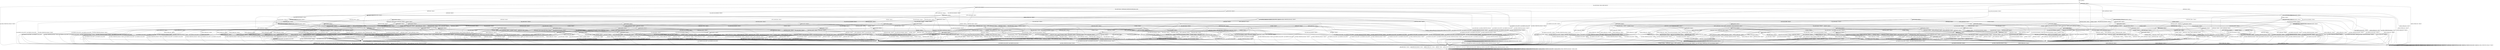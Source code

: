 digraph g {
	graph [name=g];
	s0	[label=s0,
		shape=circle];
	s0 -> s0	[key=0,
		label="APPLICATION / TIMEOUT"];
	s1	[label=s1,
		shape=circle];
	s0 -> s1	[key=0,
		label="Alert(WARNING,CLOSE_NOTIFY) / TIMEOUT"];
	s0 -> s1	[key=1,
		label="Alert(FATAL,UNEXPECTED_MESSAGE) / TIMEOUT"];
	s3	[label=s3,
		shape=circle];
	s0 -> s3	[key=0,
		label="RSA_CLIENT_HELLO / HELLO_VERIFY_REQUEST"];
	s5	[label=s5,
		shape=circle];
	s0 -> s5	[key=0,
		label="FINISHED / TIMEOUT"];
	s0 -> s5	[key=1,
		label="CERTIFICATE_VERIFY / TIMEOUT"];
	s6	[label=s6,
		shape=circle];
	s0 -> s6	[key=0,
		label="CHANGE_CIPHER_SPEC / TIMEOUT"];
	s8	[label=s8,
		shape=circle];
	s0 -> s8	[key=0,
		label="RSA_CLIENT_KEY_EXCHANGE / TIMEOUT"];
	s10	[label=s10,
		shape=circle];
	s0 -> s10	[key=0,
		label="EMPTY_CERTIFICATE / TIMEOUT"];
	s19	[label=s19,
		shape=circle];
	s0 -> s19	[key=0,
		label="CERTIFICATE / TIMEOUT"];
	s2	[label=s2,
		shape=circle];
	s1 -> s2	[key=0,
		label="RSA_CLIENT_HELLO / TIMEOUT"];
	s1 -> s2	[key=1,
		label="RSA_CLIENT_KEY_EXCHANGE / TIMEOUT"];
	s1 -> s2	[key=2,
		label="CHANGE_CIPHER_SPEC / TIMEOUT"];
	s1 -> s2	[key=3,
		label="FINISHED / TIMEOUT"];
	s1 -> s2	[key=4,
		label="APPLICATION / TIMEOUT"];
	s1 -> s2	[key=5,
		label="CERTIFICATE / TIMEOUT"];
	s1 -> s2	[key=6,
		label="EMPTY_CERTIFICATE / TIMEOUT"];
	s1 -> s2	[key=7,
		label="CERTIFICATE_VERIFY / TIMEOUT"];
	s1 -> s2	[key=8,
		label="Alert(WARNING,CLOSE_NOTIFY) / TIMEOUT"];
	s1 -> s2	[key=9,
		label="Alert(FATAL,UNEXPECTED_MESSAGE) / TIMEOUT"];
	s2 -> s2	[key=0,
		label="RSA_CLIENT_HELLO / SOCKET_CLOSED"];
	s2 -> s2	[key=1,
		label="RSA_CLIENT_KEY_EXCHANGE / SOCKET_CLOSED"];
	s2 -> s2	[key=2,
		label="CHANGE_CIPHER_SPEC / SOCKET_CLOSED"];
	s2 -> s2	[key=3,
		label="FINISHED / SOCKET_CLOSED"];
	s2 -> s2	[key=4,
		label="APPLICATION / SOCKET_CLOSED"];
	s2 -> s2	[key=5,
		label="CERTIFICATE / SOCKET_CLOSED"];
	s2 -> s2	[key=6,
		label="EMPTY_CERTIFICATE / SOCKET_CLOSED"];
	s2 -> s2	[key=7,
		label="CERTIFICATE_VERIFY / SOCKET_CLOSED"];
	s2 -> s2	[key=8,
		label="Alert(WARNING,CLOSE_NOTIFY) / SOCKET_CLOSED"];
	s2 -> s2	[key=9,
		label="Alert(FATAL,UNEXPECTED_MESSAGE) / SOCKET_CLOSED"];
	s3 -> s1	[key=0,
		label="Alert(WARNING,CLOSE_NOTIFY) / Alert(WARNING,CLOSE_NOTIFY)"];
	s3 -> s1	[key=1,
		label="Alert(FATAL,UNEXPECTED_MESSAGE) / TIMEOUT"];
	s3 -> s3	[key=0,
		label="APPLICATION / TIMEOUT"];
	s4	[label=s4,
		shape=circle];
	s3 -> s4	[key=0,
		label="RSA_CLIENT_HELLO / SERVER_HELLO,CERTIFICATE,SERVER_HELLO_DONE"];
	s3 -> s6	[key=0,
		label="CHANGE_CIPHER_SPEC / TIMEOUT"];
	s13	[label=s13,
		shape=circle];
	s3 -> s13	[key=0,
		label="EMPTY_CERTIFICATE / TIMEOUT"];
	s15	[label=s15,
		shape=circle];
	s3 -> s15	[key=0,
		label="FINISHED / TIMEOUT"];
	s3 -> s15	[key=1,
		label="CERTIFICATE_VERIFY / TIMEOUT"];
	s22	[label=s22,
		shape=circle];
	s3 -> s22	[key=0,
		label="CERTIFICATE / TIMEOUT"];
	s33	[label=s33,
		shape=circle];
	s3 -> s33	[key=0,
		label="RSA_CLIENT_KEY_EXCHANGE / TIMEOUT"];
	s4 -> s1	[key=0,
		label="RSA_CLIENT_HELLO / Alert(FATAL,UNEXPECTED_MESSAGE)"];
	s4 -> s1	[key=1,
		label="Alert(WARNING,CLOSE_NOTIFY) / Alert(WARNING,CLOSE_NOTIFY)"];
	s4 -> s1	[key=2,
		label="Alert(FATAL,UNEXPECTED_MESSAGE) / TIMEOUT"];
	s4 -> s4	[key=0,
		label="APPLICATION / TIMEOUT"];
	s4 -> s6	[key=0,
		label="CHANGE_CIPHER_SPEC / TIMEOUT"];
	s7	[label=s7,
		shape=circle];
	s4 -> s7	[key=0,
		label="RSA_CLIENT_KEY_EXCHANGE / TIMEOUT"];
	s4 -> s13	[key=0,
		label="EMPTY_CERTIFICATE / TIMEOUT"];
	s4 -> s15	[key=0,
		label="FINISHED / TIMEOUT"];
	s4 -> s15	[key=1,
		label="CERTIFICATE_VERIFY / TIMEOUT"];
	s4 -> s22	[key=0,
		label="CERTIFICATE / TIMEOUT"];
	s5 -> s1	[key=0,
		label="Alert(WARNING,CLOSE_NOTIFY) / TIMEOUT"];
	s5 -> s1	[key=1,
		label="Alert(FATAL,UNEXPECTED_MESSAGE) / TIMEOUT"];
	s5 -> s5	[key=0,
		label="RSA_CLIENT_HELLO / TIMEOUT"];
	s5 -> s5	[key=1,
		label="RSA_CLIENT_KEY_EXCHANGE / TIMEOUT"];
	s5 -> s5	[key=2,
		label="FINISHED / TIMEOUT"];
	s5 -> s5	[key=3,
		label="APPLICATION / TIMEOUT"];
	s5 -> s5	[key=4,
		label="CERTIFICATE / TIMEOUT"];
	s5 -> s5	[key=5,
		label="EMPTY_CERTIFICATE / TIMEOUT"];
	s5 -> s5	[key=6,
		label="CERTIFICATE_VERIFY / TIMEOUT"];
	s5 -> s6	[key=0,
		label="CHANGE_CIPHER_SPEC / TIMEOUT"];
	s6 -> s6	[key=0,
		label="RSA_CLIENT_HELLO / TIMEOUT"];
	s6 -> s6	[key=1,
		label="RSA_CLIENT_KEY_EXCHANGE / TIMEOUT"];
	s6 -> s6	[key=2,
		label="CHANGE_CIPHER_SPEC / TIMEOUT"];
	s6 -> s6	[key=3,
		label="FINISHED / TIMEOUT"];
	s6 -> s6	[key=4,
		label="APPLICATION / TIMEOUT"];
	s6 -> s6	[key=5,
		label="CERTIFICATE / TIMEOUT"];
	s6 -> s6	[key=6,
		label="EMPTY_CERTIFICATE / TIMEOUT"];
	s6 -> s6	[key=7,
		label="CERTIFICATE_VERIFY / TIMEOUT"];
	s6 -> s6	[key=8,
		label="Alert(WARNING,CLOSE_NOTIFY) / TIMEOUT"];
	s6 -> s6	[key=9,
		label="Alert(FATAL,UNEXPECTED_MESSAGE) / TIMEOUT"];
	s7 -> s1	[key=0,
		label="Alert(WARNING,CLOSE_NOTIFY) / Alert(WARNING,CLOSE_NOTIFY)"];
	s7 -> s1	[key=1,
		label="Alert(FATAL,UNEXPECTED_MESSAGE) / TIMEOUT"];
	s7 -> s7	[key=0,
		label="APPLICATION / TIMEOUT"];
	s12	[label=s12,
		shape=circle];
	s7 -> s12	[key=0,
		label="RSA_CLIENT_HELLO / TIMEOUT"];
	s7 -> s15	[key=0,
		label="RSA_CLIENT_KEY_EXCHANGE / TIMEOUT"];
	s16	[label=s16,
		shape=circle];
	s7 -> s16	[key=0,
		label="CHANGE_CIPHER_SPEC / TIMEOUT"];
	s18	[label=s18,
		shape=circle];
	s7 -> s18	[key=0,
		label="CERTIFICATE / TIMEOUT"];
	s7 -> s18	[key=1,
		label="EMPTY_CERTIFICATE / TIMEOUT"];
	s36	[label=s36,
		shape=circle];
	s7 -> s36	[key=0,
		label="CERTIFICATE_VERIFY / TIMEOUT"];
	s43	[label=s43,
		shape=circle];
	s7 -> s43	[key=0,
		label="FINISHED / TIMEOUT"];
	s8 -> s1	[key=0,
		label="Alert(WARNING,CLOSE_NOTIFY) / TIMEOUT"];
	s8 -> s1	[key=1,
		label="Alert(FATAL,UNEXPECTED_MESSAGE) / TIMEOUT"];
	s8 -> s5	[key=0,
		label="RSA_CLIENT_KEY_EXCHANGE / TIMEOUT"];
	s8 -> s8	[key=0,
		label="APPLICATION / TIMEOUT"];
	s9	[label=s9,
		shape=circle];
	s8 -> s9	[key=0,
		label="CHANGE_CIPHER_SPEC / TIMEOUT"];
	s11	[label=s11,
		shape=circle];
	s8 -> s11	[key=0,
		label="CERTIFICATE_VERIFY / TIMEOUT"];
	s20	[label=s20,
		shape=circle];
	s8 -> s20	[key=0,
		label="FINISHED / TIMEOUT"];
	s27	[label=s27,
		shape=circle];
	s8 -> s27	[key=0,
		label="CERTIFICATE / TIMEOUT"];
	s8 -> s27	[key=1,
		label="EMPTY_CERTIFICATE / TIMEOUT"];
	s29	[label=s29,
		shape=circle];
	s8 -> s29	[key=0,
		label="RSA_CLIENT_HELLO / TIMEOUT"];
	s9 -> s1	[key=0,
		label="RSA_CLIENT_HELLO / TIMEOUT"];
	s9 -> s1	[key=1,
		label="RSA_CLIENT_KEY_EXCHANGE / TIMEOUT"];
	s9 -> s1	[key=2,
		label="FINISHED / TIMEOUT"];
	s9 -> s1	[key=3,
		label="CERTIFICATE / TIMEOUT"];
	s9 -> s1	[key=4,
		label="EMPTY_CERTIFICATE / TIMEOUT"];
	s9 -> s1	[key=5,
		label="CERTIFICATE_VERIFY / TIMEOUT"];
	s9 -> s6	[key=0,
		label="CHANGE_CIPHER_SPEC / TIMEOUT"];
	s9 -> s9	[key=0,
		label="APPLICATION / TIMEOUT"];
	s9 -> s9	[key=1,
		label="Alert(WARNING,CLOSE_NOTIFY) / TIMEOUT"];
	s9 -> s9	[key=2,
		label="Alert(FATAL,UNEXPECTED_MESSAGE) / TIMEOUT"];
	s10 -> s1	[key=0,
		label="Alert(WARNING,CLOSE_NOTIFY) / TIMEOUT"];
	s10 -> s1	[key=1,
		label="Alert(FATAL,UNEXPECTED_MESSAGE) / TIMEOUT"];
	s10 -> s5	[key=0,
		label="CERTIFICATE / TIMEOUT"];
	s10 -> s5	[key=1,
		label="EMPTY_CERTIFICATE / TIMEOUT"];
	s10 -> s9	[key=0,
		label="CHANGE_CIPHER_SPEC / TIMEOUT"];
	s10 -> s10	[key=0,
		label="RSA_CLIENT_HELLO / TIMEOUT"];
	s10 -> s10	[key=1,
		label="APPLICATION / TIMEOUT"];
	s10 -> s27	[key=0,
		label="RSA_CLIENT_KEY_EXCHANGE / TIMEOUT"];
	s30	[label=s30,
		shape=circle];
	s10 -> s30	[key=0,
		label="CERTIFICATE_VERIFY / TIMEOUT"];
	s39	[label=s39,
		shape=circle];
	s10 -> s39	[key=0,
		label="FINISHED / TIMEOUT"];
	s11 -> s1	[key=0,
		label="Alert(WARNING,CLOSE_NOTIFY) / TIMEOUT"];
	s11 -> s1	[key=1,
		label="Alert(FATAL,UNEXPECTED_MESSAGE) / TIMEOUT"];
	s11 -> s5	[key=0,
		label="RSA_CLIENT_KEY_EXCHANGE / TIMEOUT"];
	s11 -> s5	[key=1,
		label="CERTIFICATE_VERIFY / TIMEOUT"];
	s11 -> s9	[key=0,
		label="CHANGE_CIPHER_SPEC / TIMEOUT"];
	s11 -> s11	[key=0,
		label="APPLICATION / TIMEOUT"];
	s23	[label=s23,
		shape=circle];
	s11 -> s23	[key=0,
		label="CERTIFICATE / TIMEOUT"];
	s11 -> s23	[key=1,
		label="EMPTY_CERTIFICATE / TIMEOUT"];
	s40	[label=s40,
		shape=circle];
	s11 -> s40	[key=0,
		label="FINISHED / TIMEOUT"];
	s45	[label=s45,
		shape=circle];
	s11 -> s45	[key=0,
		label="RSA_CLIENT_HELLO / TIMEOUT"];
	s12 -> s1	[key=0,
		label="Alert(WARNING,CLOSE_NOTIFY) / Alert(WARNING,CLOSE_NOTIFY)"];
	s12 -> s1	[key=1,
		label="Alert(FATAL,UNEXPECTED_MESSAGE) / TIMEOUT"];
	s12 -> s12	[key=0,
		label="APPLICATION / TIMEOUT"];
	s14	[label=s14,
		shape=circle];
	s12 -> s14	[key=0,
		label="CHANGE_CIPHER_SPEC / TIMEOUT"];
	s12 -> s15	[key=0,
		label="RSA_CLIENT_HELLO / TIMEOUT"];
	s12 -> s15	[key=1,
		label="RSA_CLIENT_KEY_EXCHANGE / TIMEOUT"];
	s21	[label=s21,
		shape=circle];
	s12 -> s21	[key=0,
		label="CERTIFICATE / TIMEOUT"];
	s12 -> s21	[key=1,
		label="EMPTY_CERTIFICATE / TIMEOUT"];
	s24	[label=s24,
		shape=circle];
	s12 -> s24	[key=0,
		label="CERTIFICATE_VERIFY / TIMEOUT"];
	s48	[label=s48,
		shape=circle];
	s12 -> s48	[key=0,
		label="FINISHED / TIMEOUT"];
	s13 -> s1	[key=0,
		label="Alert(WARNING,CLOSE_NOTIFY) / Alert(WARNING,CLOSE_NOTIFY)"];
	s13 -> s1	[key=1,
		label="Alert(FATAL,UNEXPECTED_MESSAGE) / TIMEOUT"];
	s13 -> s13	[key=0,
		label="APPLICATION / TIMEOUT"];
	s13 -> s14	[key=0,
		label="CHANGE_CIPHER_SPEC / TIMEOUT"];
	s13 -> s15	[key=0,
		label="CERTIFICATE / TIMEOUT"];
	s13 -> s15	[key=1,
		label="EMPTY_CERTIFICATE / TIMEOUT"];
	s13 -> s18	[key=0,
		label="RSA_CLIENT_KEY_EXCHANGE / TIMEOUT"];
	s34	[label=s34,
		shape=circle];
	s13 -> s34	[key=0,
		label="RSA_CLIENT_HELLO / TIMEOUT"];
	s49	[label=s49,
		shape=circle];
	s13 -> s49	[key=0,
		label="CERTIFICATE_VERIFY / TIMEOUT"];
	s57	[label=s57,
		shape=circle];
	s13 -> s57	[key=0,
		label="FINISHED / TIMEOUT"];
	s14 -> s1	[key=0,
		label="RSA_CLIENT_HELLO / Alert(FATAL,UNEXPECTED_MESSAGE)"];
	s14 -> s1	[key=1,
		label="RSA_CLIENT_KEY_EXCHANGE / Alert(FATAL,UNEXPECTED_MESSAGE)"];
	s14 -> s1	[key=2,
		label="FINISHED / Alert(FATAL,UNEXPECTED_MESSAGE)"];
	s14 -> s1	[key=3,
		label="CERTIFICATE / Alert(FATAL,UNEXPECTED_MESSAGE)"];
	s14 -> s1	[key=4,
		label="EMPTY_CERTIFICATE / Alert(FATAL,UNEXPECTED_MESSAGE)"];
	s14 -> s1	[key=5,
		label="CERTIFICATE_VERIFY / Alert(FATAL,UNEXPECTED_MESSAGE)"];
	s14 -> s6	[key=0,
		label="CHANGE_CIPHER_SPEC / TIMEOUT"];
	s14 -> s14	[key=0,
		label="APPLICATION / TIMEOUT"];
	s14 -> s14	[key=1,
		label="Alert(WARNING,CLOSE_NOTIFY) / TIMEOUT"];
	s14 -> s14	[key=2,
		label="Alert(FATAL,UNEXPECTED_MESSAGE) / TIMEOUT"];
	s15 -> s1	[key=0,
		label="Alert(WARNING,CLOSE_NOTIFY) / Alert(WARNING,CLOSE_NOTIFY)"];
	s15 -> s1	[key=1,
		label="Alert(FATAL,UNEXPECTED_MESSAGE) / TIMEOUT"];
	s15 -> s6	[key=0,
		label="CHANGE_CIPHER_SPEC / TIMEOUT"];
	s15 -> s15	[key=0,
		label="RSA_CLIENT_HELLO / TIMEOUT"];
	s15 -> s15	[key=1,
		label="RSA_CLIENT_KEY_EXCHANGE / TIMEOUT"];
	s15 -> s15	[key=2,
		label="FINISHED / TIMEOUT"];
	s15 -> s15	[key=3,
		label="APPLICATION / TIMEOUT"];
	s15 -> s15	[key=4,
		label="CERTIFICATE / TIMEOUT"];
	s15 -> s15	[key=5,
		label="EMPTY_CERTIFICATE / TIMEOUT"];
	s15 -> s15	[key=6,
		label="CERTIFICATE_VERIFY / TIMEOUT"];
	s16 -> s6	[key=0,
		label="CHANGE_CIPHER_SPEC / TIMEOUT"];
	s16 -> s15	[key=0,
		label="RSA_CLIENT_KEY_EXCHANGE / TIMEOUT"];
	s16 -> s16	[key=0,
		label="APPLICATION / TIMEOUT"];
	s16 -> s16	[key=1,
		label="Alert(WARNING,CLOSE_NOTIFY) / TIMEOUT"];
	s16 -> s16	[key=2,
		label="Alert(FATAL,UNEXPECTED_MESSAGE) / TIMEOUT"];
	s17	[label=s17,
		shape=circle];
	s16 -> s17	[key=0,
		label="FINISHED / CHANGE_CIPHER_SPEC,FINISHED,CHANGE_CIPHER_SPEC,FINISHED"];
	s25	[label=s25,
		shape=circle];
	s16 -> s25	[key=0,
		label="CERTIFICATE / TIMEOUT"];
	s16 -> s25	[key=1,
		label="EMPTY_CERTIFICATE / TIMEOUT"];
	s26	[label=s26,
		shape=circle];
	s16 -> s26	[key=0,
		label="CERTIFICATE_VERIFY / TIMEOUT"];
	s70	[label=s70,
		shape=circle];
	s16 -> s70	[key=0,
		label="RSA_CLIENT_HELLO / TIMEOUT"];
	s17 -> s1	[key=0,
		label="APPLICATION / APPLICATION"];
	s17 -> s1	[key=1,
		label="Alert(WARNING,CLOSE_NOTIFY) / TIMEOUT"];
	s17 -> s1	[key=2,
		label="Alert(FATAL,UNEXPECTED_MESSAGE) / TIMEOUT"];
	s17 -> s6	[key=0,
		label="CHANGE_CIPHER_SPEC / TIMEOUT"];
	s17 -> s17	[key=0,
		label="RSA_CLIENT_HELLO / TIMEOUT"];
	s17 -> s17	[key=1,
		label="RSA_CLIENT_KEY_EXCHANGE / TIMEOUT"];
	s17 -> s17	[key=2,
		label="FINISHED / TIMEOUT"];
	s17 -> s17	[key=3,
		label="CERTIFICATE / TIMEOUT"];
	s17 -> s17	[key=4,
		label="EMPTY_CERTIFICATE / TIMEOUT"];
	s17 -> s17	[key=5,
		label="CERTIFICATE_VERIFY / TIMEOUT"];
	s18 -> s1	[key=0,
		label="Alert(WARNING,CLOSE_NOTIFY) / Alert(WARNING,CLOSE_NOTIFY)"];
	s18 -> s1	[key=1,
		label="Alert(FATAL,UNEXPECTED_MESSAGE) / TIMEOUT"];
	s18 -> s14	[key=0,
		label="CHANGE_CIPHER_SPEC / TIMEOUT"];
	s18 -> s15	[key=0,
		label="RSA_CLIENT_KEY_EXCHANGE / TIMEOUT"];
	s18 -> s15	[key=1,
		label="CERTIFICATE / TIMEOUT"];
	s18 -> s15	[key=2,
		label="EMPTY_CERTIFICATE / TIMEOUT"];
	s18 -> s18	[key=0,
		label="APPLICATION / TIMEOUT"];
	s18 -> s21	[key=0,
		label="RSA_CLIENT_HELLO / TIMEOUT"];
	s28	[label=s28,
		shape=circle];
	s18 -> s28	[key=0,
		label="CERTIFICATE_VERIFY / TIMEOUT"];
	s47	[label=s47,
		shape=circle];
	s18 -> s47	[key=0,
		label="FINISHED / TIMEOUT"];
	s19 -> s1	[key=0,
		label="Alert(WARNING,CLOSE_NOTIFY) / TIMEOUT"];
	s19 -> s1	[key=1,
		label="Alert(FATAL,UNEXPECTED_MESSAGE) / TIMEOUT"];
	s19 -> s5	[key=0,
		label="CERTIFICATE / TIMEOUT"];
	s19 -> s5	[key=1,
		label="EMPTY_CERTIFICATE / TIMEOUT"];
	s19 -> s6	[key=0,
		label="CHANGE_CIPHER_SPEC / TIMEOUT"];
	s19 -> s19	[key=0,
		label="RSA_CLIENT_HELLO / TIMEOUT"];
	s19 -> s19	[key=1,
		label="APPLICATION / TIMEOUT"];
	s19 -> s30	[key=0,
		label="CERTIFICATE_VERIFY / TIMEOUT"];
	s44	[label=s44,
		shape=circle];
	s19 -> s44	[key=0,
		label="RSA_CLIENT_KEY_EXCHANGE / TIMEOUT"];
	s78	[label=s78,
		shape=circle];
	s19 -> s78	[key=0,
		label="FINISHED / TIMEOUT"];
	s20 -> s1	[key=0,
		label="Alert(WARNING,CLOSE_NOTIFY) / TIMEOUT"];
	s20 -> s1	[key=1,
		label="Alert(FATAL,UNEXPECTED_MESSAGE) / TIMEOUT"];
	s20 -> s5	[key=0,
		label="RSA_CLIENT_KEY_EXCHANGE / TIMEOUT"];
	s20 -> s5	[key=1,
		label="FINISHED / TIMEOUT"];
	s20 -> s9	[key=0,
		label="CHANGE_CIPHER_SPEC / TIMEOUT"];
	s20 -> s20	[key=0,
		label="APPLICATION / TIMEOUT"];
	s37	[label=s37,
		shape=circle];
	s20 -> s37	[key=0,
		label="CERTIFICATE / TIMEOUT"];
	s20 -> s37	[key=1,
		label="EMPTY_CERTIFICATE / TIMEOUT"];
	s20 -> s40	[key=0,
		label="CERTIFICATE_VERIFY / TIMEOUT"];
	s42	[label=s42,
		shape=circle];
	s20 -> s42	[key=0,
		label="RSA_CLIENT_HELLO / TIMEOUT"];
	s21 -> s1	[key=0,
		label="Alert(WARNING,CLOSE_NOTIFY) / Alert(WARNING,CLOSE_NOTIFY)"];
	s21 -> s1	[key=1,
		label="Alert(FATAL,UNEXPECTED_MESSAGE) / TIMEOUT"];
	s21 -> s14	[key=0,
		label="CHANGE_CIPHER_SPEC / TIMEOUT"];
	s21 -> s15	[key=0,
		label="RSA_CLIENT_HELLO / TIMEOUT"];
	s21 -> s15	[key=1,
		label="RSA_CLIENT_KEY_EXCHANGE / TIMEOUT"];
	s21 -> s15	[key=2,
		label="CERTIFICATE / TIMEOUT"];
	s21 -> s15	[key=3,
		label="EMPTY_CERTIFICATE / TIMEOUT"];
	s21 -> s21	[key=0,
		label="APPLICATION / TIMEOUT"];
	s32	[label=s32,
		shape=circle];
	s21 -> s32	[key=0,
		label="CERTIFICATE_VERIFY / TIMEOUT"];
	s61	[label=s61,
		shape=circle];
	s21 -> s61	[key=0,
		label="FINISHED / TIMEOUT"];
	s22 -> s1	[key=0,
		label="Alert(WARNING,CLOSE_NOTIFY) / Alert(WARNING,CLOSE_NOTIFY)"];
	s22 -> s1	[key=1,
		label="Alert(FATAL,UNEXPECTED_MESSAGE) / TIMEOUT"];
	s22 -> s6	[key=0,
		label="CHANGE_CIPHER_SPEC / TIMEOUT"];
	s22 -> s15	[key=0,
		label="CERTIFICATE / TIMEOUT"];
	s22 -> s15	[key=1,
		label="EMPTY_CERTIFICATE / TIMEOUT"];
	s22 -> s22	[key=0,
		label="FINISHED / TIMEOUT"];
	s22 -> s22	[key=1,
		label="APPLICATION / TIMEOUT"];
	s31	[label=s31,
		shape=circle];
	s22 -> s31	[key=0,
		label="RSA_CLIENT_HELLO / TIMEOUT"];
	s22 -> s49	[key=0,
		label="CERTIFICATE_VERIFY / TIMEOUT"];
	s77	[label=s77,
		shape=circle];
	s22 -> s77	[key=0,
		label="RSA_CLIENT_KEY_EXCHANGE / TIMEOUT"];
	s23 -> s1	[key=0,
		label="Alert(WARNING,CLOSE_NOTIFY) / TIMEOUT"];
	s23 -> s1	[key=1,
		label="Alert(FATAL,UNEXPECTED_MESSAGE) / TIMEOUT"];
	s23 -> s5	[key=0,
		label="RSA_CLIENT_KEY_EXCHANGE / TIMEOUT"];
	s23 -> s5	[key=1,
		label="CERTIFICATE / TIMEOUT"];
	s23 -> s5	[key=2,
		label="EMPTY_CERTIFICATE / TIMEOUT"];
	s23 -> s5	[key=3,
		label="CERTIFICATE_VERIFY / TIMEOUT"];
	s23 -> s9	[key=0,
		label="CHANGE_CIPHER_SPEC / TIMEOUT"];
	s23 -> s23	[key=0,
		label="APPLICATION / TIMEOUT"];
	s41	[label=s41,
		shape=circle];
	s23 -> s41	[key=0,
		label="FINISHED / TIMEOUT"];
	s53	[label=s53,
		shape=circle];
	s23 -> s53	[key=0,
		label="RSA_CLIENT_HELLO / TIMEOUT"];
	s24 -> s1	[key=0,
		label="Alert(WARNING,CLOSE_NOTIFY) / Alert(WARNING,CLOSE_NOTIFY)"];
	s24 -> s1	[key=1,
		label="Alert(FATAL,UNEXPECTED_MESSAGE) / TIMEOUT"];
	s24 -> s14	[key=0,
		label="CHANGE_CIPHER_SPEC / TIMEOUT"];
	s24 -> s15	[key=0,
		label="RSA_CLIENT_HELLO / TIMEOUT"];
	s24 -> s15	[key=1,
		label="RSA_CLIENT_KEY_EXCHANGE / TIMEOUT"];
	s24 -> s15	[key=2,
		label="CERTIFICATE_VERIFY / TIMEOUT"];
	s24 -> s24	[key=0,
		label="APPLICATION / TIMEOUT"];
	s24 -> s32	[key=0,
		label="CERTIFICATE / TIMEOUT"];
	s24 -> s32	[key=1,
		label="EMPTY_CERTIFICATE / TIMEOUT"];
	s51	[label=s51,
		shape=circle];
	s24 -> s51	[key=0,
		label="FINISHED / TIMEOUT"];
	s25 -> s1	[key=0,
		label="Alert(WARNING,CLOSE_NOTIFY) / Alert(WARNING,CLOSE_NOTIFY)"];
	s25 -> s1	[key=1,
		label="Alert(FATAL,UNEXPECTED_MESSAGE) / TIMEOUT"];
	s25 -> s14	[key=0,
		label="CHANGE_CIPHER_SPEC / TIMEOUT"];
	s25 -> s15	[key=0,
		label="RSA_CLIENT_KEY_EXCHANGE / TIMEOUT"];
	s25 -> s15	[key=1,
		label="APPLICATION / TIMEOUT"];
	s25 -> s15	[key=2,
		label="CERTIFICATE / TIMEOUT"];
	s25 -> s15	[key=3,
		label="EMPTY_CERTIFICATE / TIMEOUT"];
	s35	[label=s35,
		shape=circle];
	s25 -> s35	[key=0,
		label="CERTIFICATE_VERIFY / TIMEOUT"];
	s38	[label=s38,
		shape=circle];
	s25 -> s38	[key=0,
		label="RSA_CLIENT_HELLO / TIMEOUT"];
	s58	[label=s58,
		shape=circle];
	s25 -> s58	[key=0,
		label="FINISHED / TIMEOUT"];
	s26 -> s1	[key=0,
		label="Alert(WARNING,CLOSE_NOTIFY) / Alert(WARNING,CLOSE_NOTIFY)"];
	s26 -> s1	[key=1,
		label="Alert(FATAL,UNEXPECTED_MESSAGE) / TIMEOUT"];
	s26 -> s14	[key=0,
		label="CHANGE_CIPHER_SPEC / TIMEOUT"];
	s26 -> s15	[key=0,
		label="RSA_CLIENT_KEY_EXCHANGE / TIMEOUT"];
	s26 -> s15	[key=1,
		label="APPLICATION / TIMEOUT"];
	s26 -> s15	[key=2,
		label="CERTIFICATE_VERIFY / TIMEOUT"];
	s26 -> s35	[key=0,
		label="CERTIFICATE / TIMEOUT"];
	s26 -> s35	[key=1,
		label="EMPTY_CERTIFICATE / TIMEOUT"];
	s59	[label=s59,
		shape=circle];
	s26 -> s59	[key=0,
		label="RSA_CLIENT_HELLO / TIMEOUT"];
	s76	[label=s76,
		shape=circle];
	s26 -> s76	[key=0,
		label="FINISHED / TIMEOUT"];
	s27 -> s1	[key=0,
		label="Alert(WARNING,CLOSE_NOTIFY) / TIMEOUT"];
	s27 -> s1	[key=1,
		label="Alert(FATAL,UNEXPECTED_MESSAGE) / TIMEOUT"];
	s27 -> s5	[key=0,
		label="RSA_CLIENT_KEY_EXCHANGE / TIMEOUT"];
	s27 -> s5	[key=1,
		label="CERTIFICATE / TIMEOUT"];
	s27 -> s5	[key=2,
		label="EMPTY_CERTIFICATE / TIMEOUT"];
	s27 -> s9	[key=0,
		label="CHANGE_CIPHER_SPEC / TIMEOUT"];
	s27 -> s23	[key=0,
		label="CERTIFICATE_VERIFY / TIMEOUT"];
	s27 -> s27	[key=0,
		label="APPLICATION / TIMEOUT"];
	s27 -> s37	[key=0,
		label="FINISHED / TIMEOUT"];
	s46	[label=s46,
		shape=circle];
	s27 -> s46	[key=0,
		label="RSA_CLIENT_HELLO / TIMEOUT"];
	s28 -> s1	[key=0,
		label="Alert(WARNING,CLOSE_NOTIFY) / Alert(WARNING,CLOSE_NOTIFY)"];
	s28 -> s1	[key=1,
		label="Alert(FATAL,UNEXPECTED_MESSAGE) / TIMEOUT"];
	s28 -> s14	[key=0,
		label="CHANGE_CIPHER_SPEC / TIMEOUT"];
	s28 -> s15	[key=0,
		label="RSA_CLIENT_KEY_EXCHANGE / TIMEOUT"];
	s28 -> s15	[key=1,
		label="CERTIFICATE / TIMEOUT"];
	s28 -> s15	[key=2,
		label="EMPTY_CERTIFICATE / TIMEOUT"];
	s28 -> s15	[key=3,
		label="CERTIFICATE_VERIFY / TIMEOUT"];
	s28 -> s28	[key=0,
		label="APPLICATION / TIMEOUT"];
	s28 -> s32	[key=0,
		label="RSA_CLIENT_HELLO / TIMEOUT"];
	s60	[label=s60,
		shape=circle];
	s28 -> s60	[key=0,
		label="FINISHED / TIMEOUT"];
	s29 -> s1	[key=0,
		label="Alert(WARNING,CLOSE_NOTIFY) / TIMEOUT"];
	s29 -> s1	[key=1,
		label="Alert(FATAL,UNEXPECTED_MESSAGE) / TIMEOUT"];
	s29 -> s5	[key=0,
		label="RSA_CLIENT_HELLO / TIMEOUT"];
	s29 -> s5	[key=1,
		label="RSA_CLIENT_KEY_EXCHANGE / TIMEOUT"];
	s29 -> s9	[key=0,
		label="CHANGE_CIPHER_SPEC / TIMEOUT"];
	s29 -> s29	[key=0,
		label="APPLICATION / TIMEOUT"];
	s29 -> s42	[key=0,
		label="FINISHED / TIMEOUT"];
	s29 -> s45	[key=0,
		label="CERTIFICATE_VERIFY / TIMEOUT"];
	s29 -> s46	[key=0,
		label="CERTIFICATE / TIMEOUT"];
	s29 -> s46	[key=1,
		label="EMPTY_CERTIFICATE / TIMEOUT"];
	s30 -> s1	[key=0,
		label="Alert(WARNING,CLOSE_NOTIFY) / TIMEOUT"];
	s30 -> s1	[key=1,
		label="Alert(FATAL,UNEXPECTED_MESSAGE) / TIMEOUT"];
	s30 -> s5	[key=0,
		label="CERTIFICATE / TIMEOUT"];
	s30 -> s5	[key=1,
		label="EMPTY_CERTIFICATE / TIMEOUT"];
	s30 -> s5	[key=2,
		label="CERTIFICATE_VERIFY / TIMEOUT"];
	s30 -> s9	[key=0,
		label="CHANGE_CIPHER_SPEC / TIMEOUT"];
	s30 -> s23	[key=0,
		label="RSA_CLIENT_KEY_EXCHANGE / TIMEOUT"];
	s30 -> s30	[key=0,
		label="APPLICATION / TIMEOUT"];
	s69	[label=s69,
		shape=circle];
	s30 -> s69	[key=0,
		label="RSA_CLIENT_HELLO / TIMEOUT"];
	s72	[label=s72,
		shape=circle];
	s30 -> s72	[key=0,
		label="FINISHED / TIMEOUT"];
	s31 -> s1	[key=0,
		label="Alert(WARNING,CLOSE_NOTIFY) / Alert(WARNING,CLOSE_NOTIFY)"];
	s31 -> s1	[key=1,
		label="Alert(FATAL,UNEXPECTED_MESSAGE) / TIMEOUT"];
	s31 -> s6	[key=0,
		label="CHANGE_CIPHER_SPEC / TIMEOUT"];
	s31 -> s15	[key=0,
		label="RSA_CLIENT_HELLO / TIMEOUT"];
	s31 -> s15	[key=1,
		label="CERTIFICATE / TIMEOUT"];
	s31 -> s15	[key=2,
		label="EMPTY_CERTIFICATE / TIMEOUT"];
	s31 -> s31	[key=0,
		label="RSA_CLIENT_KEY_EXCHANGE / TIMEOUT"];
	s31 -> s31	[key=1,
		label="FINISHED / TIMEOUT"];
	s31 -> s31	[key=2,
		label="APPLICATION / TIMEOUT"];
	s52	[label=s52,
		shape=circle];
	s31 -> s52	[key=0,
		label="CERTIFICATE_VERIFY / TIMEOUT"];
	s32 -> s1	[key=0,
		label="Alert(WARNING,CLOSE_NOTIFY) / Alert(WARNING,CLOSE_NOTIFY)"];
	s32 -> s1	[key=1,
		label="Alert(FATAL,UNEXPECTED_MESSAGE) / TIMEOUT"];
	s32 -> s14	[key=0,
		label="CHANGE_CIPHER_SPEC / TIMEOUT"];
	s32 -> s15	[key=0,
		label="RSA_CLIENT_HELLO / TIMEOUT"];
	s32 -> s15	[key=1,
		label="RSA_CLIENT_KEY_EXCHANGE / TIMEOUT"];
	s32 -> s15	[key=2,
		label="CERTIFICATE / TIMEOUT"];
	s32 -> s15	[key=3,
		label="EMPTY_CERTIFICATE / TIMEOUT"];
	s32 -> s15	[key=4,
		label="CERTIFICATE_VERIFY / TIMEOUT"];
	s32 -> s32	[key=0,
		label="APPLICATION / TIMEOUT"];
	s62	[label=s62,
		shape=circle];
	s32 -> s62	[key=0,
		label="FINISHED / TIMEOUT"];
	s33 -> s1	[key=0,
		label="Alert(WARNING,CLOSE_NOTIFY) / Alert(WARNING,CLOSE_NOTIFY)"];
	s33 -> s1	[key=1,
		label="Alert(FATAL,UNEXPECTED_MESSAGE) / TIMEOUT"];
	s33 -> s12	[key=0,
		label="RSA_CLIENT_HELLO / TIMEOUT"];
	s33 -> s14	[key=0,
		label="CHANGE_CIPHER_SPEC / TIMEOUT"];
	s33 -> s15	[key=0,
		label="RSA_CLIENT_KEY_EXCHANGE / TIMEOUT"];
	s33 -> s18	[key=0,
		label="CERTIFICATE / TIMEOUT"];
	s33 -> s18	[key=1,
		label="EMPTY_CERTIFICATE / TIMEOUT"];
	s33 -> s33	[key=0,
		label="APPLICATION / TIMEOUT"];
	s33 -> s36	[key=0,
		label="CERTIFICATE_VERIFY / TIMEOUT"];
	s33 -> s43	[key=0,
		label="FINISHED / TIMEOUT"];
	s34 -> s1	[key=0,
		label="Alert(WARNING,CLOSE_NOTIFY) / Alert(WARNING,CLOSE_NOTIFY)"];
	s34 -> s1	[key=1,
		label="Alert(FATAL,UNEXPECTED_MESSAGE) / TIMEOUT"];
	s34 -> s14	[key=0,
		label="CHANGE_CIPHER_SPEC / TIMEOUT"];
	s34 -> s15	[key=0,
		label="RSA_CLIENT_HELLO / TIMEOUT"];
	s34 -> s15	[key=1,
		label="CERTIFICATE / TIMEOUT"];
	s34 -> s15	[key=2,
		label="EMPTY_CERTIFICATE / TIMEOUT"];
	s34 -> s21	[key=0,
		label="RSA_CLIENT_KEY_EXCHANGE / TIMEOUT"];
	s34 -> s34	[key=0,
		label="APPLICATION / TIMEOUT"];
	s34 -> s52	[key=0,
		label="CERTIFICATE_VERIFY / TIMEOUT"];
	s73	[label=s73,
		shape=circle];
	s34 -> s73	[key=0,
		label="FINISHED / TIMEOUT"];
	s35 -> s1	[key=0,
		label="Alert(WARNING,CLOSE_NOTIFY) / Alert(WARNING,CLOSE_NOTIFY)"];
	s35 -> s1	[key=1,
		label="Alert(FATAL,UNEXPECTED_MESSAGE) / TIMEOUT"];
	s35 -> s14	[key=0,
		label="CHANGE_CIPHER_SPEC / TIMEOUT"];
	s35 -> s15	[key=0,
		label="RSA_CLIENT_KEY_EXCHANGE / TIMEOUT"];
	s35 -> s15	[key=1,
		label="APPLICATION / TIMEOUT"];
	s35 -> s15	[key=2,
		label="CERTIFICATE / TIMEOUT"];
	s35 -> s15	[key=3,
		label="EMPTY_CERTIFICATE / TIMEOUT"];
	s35 -> s15	[key=4,
		label="CERTIFICATE_VERIFY / TIMEOUT"];
	s54	[label=s54,
		shape=circle];
	s35 -> s54	[key=0,
		label="FINISHED / TIMEOUT"];
	s63	[label=s63,
		shape=circle];
	s35 -> s63	[key=0,
		label="RSA_CLIENT_HELLO / TIMEOUT"];
	s36 -> s1	[key=0,
		label="Alert(WARNING,CLOSE_NOTIFY) / Alert(WARNING,CLOSE_NOTIFY)"];
	s36 -> s1	[key=1,
		label="Alert(FATAL,UNEXPECTED_MESSAGE) / TIMEOUT"];
	s36 -> s14	[key=0,
		label="CHANGE_CIPHER_SPEC / TIMEOUT"];
	s36 -> s15	[key=0,
		label="RSA_CLIENT_KEY_EXCHANGE / TIMEOUT"];
	s36 -> s15	[key=1,
		label="CERTIFICATE_VERIFY / TIMEOUT"];
	s36 -> s24	[key=0,
		label="RSA_CLIENT_HELLO / TIMEOUT"];
	s36 -> s28	[key=0,
		label="CERTIFICATE / TIMEOUT"];
	s36 -> s28	[key=1,
		label="EMPTY_CERTIFICATE / TIMEOUT"];
	s36 -> s36	[key=0,
		label="APPLICATION / TIMEOUT"];
	s50	[label=s50,
		shape=circle];
	s36 -> s50	[key=0,
		label="FINISHED / TIMEOUT"];
	s37 -> s1	[key=0,
		label="Alert(WARNING,CLOSE_NOTIFY) / TIMEOUT"];
	s37 -> s1	[key=1,
		label="Alert(FATAL,UNEXPECTED_MESSAGE) / TIMEOUT"];
	s37 -> s5	[key=0,
		label="RSA_CLIENT_KEY_EXCHANGE / TIMEOUT"];
	s37 -> s5	[key=1,
		label="FINISHED / TIMEOUT"];
	s37 -> s5	[key=2,
		label="CERTIFICATE / TIMEOUT"];
	s37 -> s5	[key=3,
		label="EMPTY_CERTIFICATE / TIMEOUT"];
	s37 -> s9	[key=0,
		label="CHANGE_CIPHER_SPEC / TIMEOUT"];
	s37 -> s37	[key=0,
		label="APPLICATION / TIMEOUT"];
	s37 -> s41	[key=0,
		label="CERTIFICATE_VERIFY / TIMEOUT"];
	s65	[label=s65,
		shape=circle];
	s37 -> s65	[key=0,
		label="RSA_CLIENT_HELLO / TIMEOUT"];
	s38 -> s1	[key=0,
		label="Alert(WARNING,CLOSE_NOTIFY) / Alert(WARNING,CLOSE_NOTIFY)"];
	s38 -> s1	[key=1,
		label="Alert(FATAL,UNEXPECTED_MESSAGE) / TIMEOUT"];
	s38 -> s14	[key=0,
		label="CHANGE_CIPHER_SPEC / TIMEOUT"];
	s38 -> s15	[key=0,
		label="RSA_CLIENT_HELLO / TIMEOUT"];
	s38 -> s15	[key=1,
		label="RSA_CLIENT_KEY_EXCHANGE / TIMEOUT"];
	s38 -> s15	[key=2,
		label="APPLICATION / TIMEOUT"];
	s38 -> s15	[key=3,
		label="CERTIFICATE / TIMEOUT"];
	s38 -> s15	[key=4,
		label="EMPTY_CERTIFICATE / TIMEOUT"];
	s56	[label=s56,
		shape=circle];
	s38 -> s56	[key=0,
		label="FINISHED / TIMEOUT"];
	s38 -> s63	[key=0,
		label="CERTIFICATE_VERIFY / TIMEOUT"];
	s39 -> s1	[key=0,
		label="Alert(WARNING,CLOSE_NOTIFY) / TIMEOUT"];
	s39 -> s1	[key=1,
		label="Alert(FATAL,UNEXPECTED_MESSAGE) / TIMEOUT"];
	s39 -> s5	[key=0,
		label="FINISHED / TIMEOUT"];
	s39 -> s5	[key=1,
		label="CERTIFICATE / TIMEOUT"];
	s39 -> s5	[key=2,
		label="EMPTY_CERTIFICATE / TIMEOUT"];
	s39 -> s9	[key=0,
		label="CHANGE_CIPHER_SPEC / TIMEOUT"];
	s39 -> s37	[key=0,
		label="RSA_CLIENT_KEY_EXCHANGE / TIMEOUT"];
	s39 -> s39	[key=0,
		label="APPLICATION / TIMEOUT"];
	s66	[label=s66,
		shape=circle];
	s39 -> s66	[key=0,
		label="RSA_CLIENT_HELLO / TIMEOUT"];
	s39 -> s72	[key=0,
		label="CERTIFICATE_VERIFY / TIMEOUT"];
	s40 -> s1	[key=0,
		label="Alert(WARNING,CLOSE_NOTIFY) / TIMEOUT"];
	s40 -> s1	[key=1,
		label="Alert(FATAL,UNEXPECTED_MESSAGE) / TIMEOUT"];
	s40 -> s5	[key=0,
		label="RSA_CLIENT_KEY_EXCHANGE / TIMEOUT"];
	s40 -> s5	[key=1,
		label="FINISHED / TIMEOUT"];
	s40 -> s5	[key=2,
		label="CERTIFICATE_VERIFY / TIMEOUT"];
	s40 -> s9	[key=0,
		label="CHANGE_CIPHER_SPEC / TIMEOUT"];
	s40 -> s40	[key=0,
		label="APPLICATION / TIMEOUT"];
	s40 -> s41	[key=0,
		label="CERTIFICATE / TIMEOUT"];
	s40 -> s41	[key=1,
		label="EMPTY_CERTIFICATE / TIMEOUT"];
	s67	[label=s67,
		shape=circle];
	s40 -> s67	[key=0,
		label="RSA_CLIENT_HELLO / TIMEOUT"];
	s41 -> s1	[key=0,
		label="Alert(WARNING,CLOSE_NOTIFY) / TIMEOUT"];
	s41 -> s1	[key=1,
		label="Alert(FATAL,UNEXPECTED_MESSAGE) / TIMEOUT"];
	s41 -> s5	[key=0,
		label="RSA_CLIENT_KEY_EXCHANGE / TIMEOUT"];
	s41 -> s5	[key=1,
		label="FINISHED / TIMEOUT"];
	s41 -> s5	[key=2,
		label="CERTIFICATE / TIMEOUT"];
	s41 -> s5	[key=3,
		label="EMPTY_CERTIFICATE / TIMEOUT"];
	s41 -> s5	[key=4,
		label="CERTIFICATE_VERIFY / TIMEOUT"];
	s41 -> s9	[key=0,
		label="CHANGE_CIPHER_SPEC / TIMEOUT"];
	s41 -> s41	[key=0,
		label="APPLICATION / TIMEOUT"];
	s68	[label=s68,
		shape=circle];
	s41 -> s68	[key=0,
		label="RSA_CLIENT_HELLO / TIMEOUT"];
	s42 -> s1	[key=0,
		label="Alert(WARNING,CLOSE_NOTIFY) / TIMEOUT"];
	s42 -> s1	[key=1,
		label="Alert(FATAL,UNEXPECTED_MESSAGE) / TIMEOUT"];
	s42 -> s5	[key=0,
		label="RSA_CLIENT_HELLO / TIMEOUT"];
	s42 -> s5	[key=1,
		label="RSA_CLIENT_KEY_EXCHANGE / TIMEOUT"];
	s42 -> s5	[key=2,
		label="FINISHED / TIMEOUT"];
	s42 -> s9	[key=0,
		label="CHANGE_CIPHER_SPEC / TIMEOUT"];
	s42 -> s42	[key=0,
		label="APPLICATION / TIMEOUT"];
	s42 -> s65	[key=0,
		label="CERTIFICATE / TIMEOUT"];
	s42 -> s65	[key=1,
		label="EMPTY_CERTIFICATE / TIMEOUT"];
	s42 -> s67	[key=0,
		label="CERTIFICATE_VERIFY / TIMEOUT"];
	s43 -> s1	[key=0,
		label="Alert(WARNING,CLOSE_NOTIFY) / Alert(WARNING,CLOSE_NOTIFY)"];
	s43 -> s1	[key=1,
		label="Alert(FATAL,UNEXPECTED_MESSAGE) / TIMEOUT"];
	s43 -> s14	[key=0,
		label="CHANGE_CIPHER_SPEC / TIMEOUT"];
	s43 -> s15	[key=0,
		label="RSA_CLIENT_KEY_EXCHANGE / TIMEOUT"];
	s43 -> s15	[key=1,
		label="FINISHED / TIMEOUT"];
	s43 -> s43	[key=0,
		label="APPLICATION / TIMEOUT"];
	s43 -> s47	[key=0,
		label="CERTIFICATE / TIMEOUT"];
	s43 -> s47	[key=1,
		label="EMPTY_CERTIFICATE / TIMEOUT"];
	s43 -> s48	[key=0,
		label="RSA_CLIENT_HELLO / TIMEOUT"];
	s43 -> s50	[key=0,
		label="CERTIFICATE_VERIFY / TIMEOUT"];
	s44 -> s1	[key=0,
		label="Alert(WARNING,CLOSE_NOTIFY) / TIMEOUT"];
	s44 -> s1	[key=1,
		label="Alert(FATAL,UNEXPECTED_MESSAGE) / TIMEOUT"];
	s44 -> s5	[key=0,
		label="RSA_CLIENT_KEY_EXCHANGE / TIMEOUT"];
	s44 -> s5	[key=1,
		label="CERTIFICATE / TIMEOUT"];
	s44 -> s5	[key=2,
		label="EMPTY_CERTIFICATE / TIMEOUT"];
	s44 -> s6	[key=0,
		label="CHANGE_CIPHER_SPEC / TIMEOUT"];
	s44 -> s23	[key=0,
		label="CERTIFICATE_VERIFY / TIMEOUT"];
	s44 -> s44	[key=0,
		label="RSA_CLIENT_HELLO / TIMEOUT"];
	s44 -> s44	[key=1,
		label="FINISHED / TIMEOUT"];
	s44 -> s44	[key=2,
		label="APPLICATION / TIMEOUT"];
	s45 -> s1	[key=0,
		label="Alert(WARNING,CLOSE_NOTIFY) / TIMEOUT"];
	s45 -> s1	[key=1,
		label="Alert(FATAL,UNEXPECTED_MESSAGE) / TIMEOUT"];
	s45 -> s5	[key=0,
		label="RSA_CLIENT_HELLO / TIMEOUT"];
	s45 -> s5	[key=1,
		label="RSA_CLIENT_KEY_EXCHANGE / TIMEOUT"];
	s45 -> s5	[key=2,
		label="CERTIFICATE_VERIFY / TIMEOUT"];
	s45 -> s9	[key=0,
		label="CHANGE_CIPHER_SPEC / TIMEOUT"];
	s45 -> s45	[key=0,
		label="APPLICATION / TIMEOUT"];
	s45 -> s53	[key=0,
		label="CERTIFICATE / TIMEOUT"];
	s45 -> s53	[key=1,
		label="EMPTY_CERTIFICATE / TIMEOUT"];
	s45 -> s67	[key=0,
		label="FINISHED / TIMEOUT"];
	s46 -> s1	[key=0,
		label="Alert(WARNING,CLOSE_NOTIFY) / TIMEOUT"];
	s46 -> s1	[key=1,
		label="Alert(FATAL,UNEXPECTED_MESSAGE) / TIMEOUT"];
	s46 -> s5	[key=0,
		label="RSA_CLIENT_HELLO / TIMEOUT"];
	s46 -> s5	[key=1,
		label="RSA_CLIENT_KEY_EXCHANGE / TIMEOUT"];
	s46 -> s5	[key=2,
		label="CERTIFICATE / TIMEOUT"];
	s46 -> s5	[key=3,
		label="EMPTY_CERTIFICATE / TIMEOUT"];
	s46 -> s9	[key=0,
		label="CHANGE_CIPHER_SPEC / TIMEOUT"];
	s46 -> s46	[key=0,
		label="APPLICATION / TIMEOUT"];
	s46 -> s53	[key=0,
		label="CERTIFICATE_VERIFY / TIMEOUT"];
	s46 -> s65	[key=0,
		label="FINISHED / TIMEOUT"];
	s47 -> s1	[key=0,
		label="Alert(WARNING,CLOSE_NOTIFY) / Alert(WARNING,CLOSE_NOTIFY)"];
	s47 -> s1	[key=1,
		label="Alert(FATAL,UNEXPECTED_MESSAGE) / TIMEOUT"];
	s47 -> s14	[key=0,
		label="CHANGE_CIPHER_SPEC / TIMEOUT"];
	s47 -> s15	[key=0,
		label="RSA_CLIENT_KEY_EXCHANGE / TIMEOUT"];
	s47 -> s15	[key=1,
		label="FINISHED / TIMEOUT"];
	s47 -> s15	[key=2,
		label="CERTIFICATE / TIMEOUT"];
	s47 -> s15	[key=3,
		label="EMPTY_CERTIFICATE / TIMEOUT"];
	s47 -> s47	[key=0,
		label="APPLICATION / TIMEOUT"];
	s47 -> s60	[key=0,
		label="CERTIFICATE_VERIFY / TIMEOUT"];
	s47 -> s61	[key=0,
		label="RSA_CLIENT_HELLO / TIMEOUT"];
	s48 -> s1	[key=0,
		label="Alert(WARNING,CLOSE_NOTIFY) / Alert(WARNING,CLOSE_NOTIFY)"];
	s48 -> s1	[key=1,
		label="Alert(FATAL,UNEXPECTED_MESSAGE) / TIMEOUT"];
	s48 -> s14	[key=0,
		label="CHANGE_CIPHER_SPEC / TIMEOUT"];
	s48 -> s15	[key=0,
		label="RSA_CLIENT_HELLO / TIMEOUT"];
	s48 -> s15	[key=1,
		label="RSA_CLIENT_KEY_EXCHANGE / TIMEOUT"];
	s48 -> s15	[key=2,
		label="FINISHED / TIMEOUT"];
	s48 -> s48	[key=0,
		label="APPLICATION / TIMEOUT"];
	s48 -> s51	[key=0,
		label="CERTIFICATE_VERIFY / TIMEOUT"];
	s48 -> s61	[key=0,
		label="CERTIFICATE / TIMEOUT"];
	s48 -> s61	[key=1,
		label="EMPTY_CERTIFICATE / TIMEOUT"];
	s49 -> s1	[key=0,
		label="Alert(WARNING,CLOSE_NOTIFY) / Alert(WARNING,CLOSE_NOTIFY)"];
	s49 -> s1	[key=1,
		label="Alert(FATAL,UNEXPECTED_MESSAGE) / TIMEOUT"];
	s49 -> s14	[key=0,
		label="CHANGE_CIPHER_SPEC / TIMEOUT"];
	s49 -> s15	[key=0,
		label="CERTIFICATE / TIMEOUT"];
	s49 -> s15	[key=1,
		label="EMPTY_CERTIFICATE / TIMEOUT"];
	s49 -> s15	[key=2,
		label="CERTIFICATE_VERIFY / TIMEOUT"];
	s49 -> s28	[key=0,
		label="RSA_CLIENT_KEY_EXCHANGE / TIMEOUT"];
	s49 -> s49	[key=0,
		label="APPLICATION / TIMEOUT"];
	s49 -> s52	[key=0,
		label="RSA_CLIENT_HELLO / TIMEOUT"];
	s64	[label=s64,
		shape=circle];
	s49 -> s64	[key=0,
		label="FINISHED / TIMEOUT"];
	s50 -> s1	[key=0,
		label="Alert(WARNING,CLOSE_NOTIFY) / Alert(WARNING,CLOSE_NOTIFY)"];
	s50 -> s1	[key=1,
		label="Alert(FATAL,UNEXPECTED_MESSAGE) / TIMEOUT"];
	s50 -> s14	[key=0,
		label="CHANGE_CIPHER_SPEC / TIMEOUT"];
	s50 -> s15	[key=0,
		label="RSA_CLIENT_KEY_EXCHANGE / TIMEOUT"];
	s50 -> s15	[key=1,
		label="FINISHED / TIMEOUT"];
	s50 -> s15	[key=2,
		label="CERTIFICATE_VERIFY / TIMEOUT"];
	s50 -> s50	[key=0,
		label="APPLICATION / TIMEOUT"];
	s50 -> s51	[key=0,
		label="RSA_CLIENT_HELLO / TIMEOUT"];
	s50 -> s60	[key=0,
		label="CERTIFICATE / TIMEOUT"];
	s50 -> s60	[key=1,
		label="EMPTY_CERTIFICATE / TIMEOUT"];
	s51 -> s1	[key=0,
		label="Alert(WARNING,CLOSE_NOTIFY) / Alert(WARNING,CLOSE_NOTIFY)"];
	s51 -> s1	[key=1,
		label="Alert(FATAL,UNEXPECTED_MESSAGE) / TIMEOUT"];
	s51 -> s14	[key=0,
		label="CHANGE_CIPHER_SPEC / TIMEOUT"];
	s51 -> s15	[key=0,
		label="RSA_CLIENT_HELLO / TIMEOUT"];
	s51 -> s15	[key=1,
		label="RSA_CLIENT_KEY_EXCHANGE / TIMEOUT"];
	s51 -> s15	[key=2,
		label="FINISHED / TIMEOUT"];
	s51 -> s15	[key=3,
		label="CERTIFICATE_VERIFY / TIMEOUT"];
	s51 -> s51	[key=0,
		label="APPLICATION / TIMEOUT"];
	s51 -> s62	[key=0,
		label="CERTIFICATE / TIMEOUT"];
	s51 -> s62	[key=1,
		label="EMPTY_CERTIFICATE / TIMEOUT"];
	s52 -> s1	[key=0,
		label="Alert(WARNING,CLOSE_NOTIFY) / Alert(WARNING,CLOSE_NOTIFY)"];
	s52 -> s1	[key=1,
		label="Alert(FATAL,UNEXPECTED_MESSAGE) / TIMEOUT"];
	s52 -> s14	[key=0,
		label="CHANGE_CIPHER_SPEC / TIMEOUT"];
	s52 -> s15	[key=0,
		label="RSA_CLIENT_HELLO / TIMEOUT"];
	s52 -> s15	[key=1,
		label="CERTIFICATE / TIMEOUT"];
	s52 -> s15	[key=2,
		label="EMPTY_CERTIFICATE / TIMEOUT"];
	s52 -> s15	[key=3,
		label="CERTIFICATE_VERIFY / TIMEOUT"];
	s52 -> s32	[key=0,
		label="RSA_CLIENT_KEY_EXCHANGE / TIMEOUT"];
	s52 -> s52	[key=0,
		label="APPLICATION / TIMEOUT"];
	s55	[label=s55,
		shape=circle];
	s52 -> s55	[key=0,
		label="FINISHED / TIMEOUT"];
	s53 -> s1	[key=0,
		label="Alert(WARNING,CLOSE_NOTIFY) / TIMEOUT"];
	s53 -> s1	[key=1,
		label="Alert(FATAL,UNEXPECTED_MESSAGE) / TIMEOUT"];
	s53 -> s5	[key=0,
		label="RSA_CLIENT_HELLO / TIMEOUT"];
	s53 -> s5	[key=1,
		label="RSA_CLIENT_KEY_EXCHANGE / TIMEOUT"];
	s53 -> s5	[key=2,
		label="CERTIFICATE / TIMEOUT"];
	s53 -> s5	[key=3,
		label="EMPTY_CERTIFICATE / TIMEOUT"];
	s53 -> s5	[key=4,
		label="CERTIFICATE_VERIFY / TIMEOUT"];
	s53 -> s9	[key=0,
		label="CHANGE_CIPHER_SPEC / TIMEOUT"];
	s53 -> s53	[key=0,
		label="APPLICATION / TIMEOUT"];
	s53 -> s68	[key=0,
		label="FINISHED / TIMEOUT"];
	s54 -> s1	[key=0,
		label="Alert(WARNING,CLOSE_NOTIFY) / Alert(WARNING,CLOSE_NOTIFY)"];
	s54 -> s1	[key=1,
		label="Alert(FATAL,UNEXPECTED_MESSAGE) / TIMEOUT"];
	s54 -> s14	[key=0,
		label="CHANGE_CIPHER_SPEC / TIMEOUT"];
	s54 -> s15	[key=0,
		label="RSA_CLIENT_KEY_EXCHANGE / TIMEOUT"];
	s54 -> s15	[key=1,
		label="FINISHED / TIMEOUT"];
	s54 -> s15	[key=2,
		label="APPLICATION / TIMEOUT"];
	s54 -> s15	[key=3,
		label="CERTIFICATE / TIMEOUT"];
	s54 -> s15	[key=4,
		label="EMPTY_CERTIFICATE / TIMEOUT"];
	s54 -> s15	[key=5,
		label="CERTIFICATE_VERIFY / TIMEOUT"];
	s75	[label=s75,
		shape=circle];
	s54 -> s75	[key=0,
		label="RSA_CLIENT_HELLO / TIMEOUT"];
	s55 -> s1	[key=0,
		label="Alert(WARNING,CLOSE_NOTIFY) / Alert(WARNING,CLOSE_NOTIFY)"];
	s55 -> s1	[key=1,
		label="Alert(FATAL,UNEXPECTED_MESSAGE) / TIMEOUT"];
	s55 -> s14	[key=0,
		label="CHANGE_CIPHER_SPEC / TIMEOUT"];
	s55 -> s15	[key=0,
		label="RSA_CLIENT_HELLO / TIMEOUT"];
	s55 -> s15	[key=1,
		label="FINISHED / TIMEOUT"];
	s55 -> s15	[key=2,
		label="CERTIFICATE / TIMEOUT"];
	s55 -> s15	[key=3,
		label="EMPTY_CERTIFICATE / TIMEOUT"];
	s55 -> s15	[key=4,
		label="CERTIFICATE_VERIFY / TIMEOUT"];
	s55 -> s55	[key=0,
		label="APPLICATION / TIMEOUT"];
	s55 -> s62	[key=0,
		label="RSA_CLIENT_KEY_EXCHANGE / TIMEOUT"];
	s56 -> s1	[key=0,
		label="Alert(WARNING,CLOSE_NOTIFY) / Alert(WARNING,CLOSE_NOTIFY)"];
	s56 -> s1	[key=1,
		label="Alert(FATAL,UNEXPECTED_MESSAGE) / TIMEOUT"];
	s56 -> s14	[key=0,
		label="CHANGE_CIPHER_SPEC / TIMEOUT"];
	s56 -> s15	[key=0,
		label="RSA_CLIENT_HELLO / TIMEOUT"];
	s56 -> s15	[key=1,
		label="RSA_CLIENT_KEY_EXCHANGE / TIMEOUT"];
	s56 -> s15	[key=2,
		label="FINISHED / TIMEOUT"];
	s56 -> s15	[key=3,
		label="APPLICATION / TIMEOUT"];
	s56 -> s15	[key=4,
		label="CERTIFICATE / TIMEOUT"];
	s56 -> s15	[key=5,
		label="EMPTY_CERTIFICATE / TIMEOUT"];
	s56 -> s75	[key=0,
		label="CERTIFICATE_VERIFY / TIMEOUT"];
	s57 -> s1	[key=0,
		label="Alert(WARNING,CLOSE_NOTIFY) / Alert(WARNING,CLOSE_NOTIFY)"];
	s57 -> s1	[key=1,
		label="Alert(FATAL,UNEXPECTED_MESSAGE) / TIMEOUT"];
	s57 -> s14	[key=0,
		label="CHANGE_CIPHER_SPEC / TIMEOUT"];
	s57 -> s15	[key=0,
		label="FINISHED / TIMEOUT"];
	s57 -> s15	[key=1,
		label="CERTIFICATE / TIMEOUT"];
	s57 -> s15	[key=2,
		label="EMPTY_CERTIFICATE / TIMEOUT"];
	s57 -> s47	[key=0,
		label="RSA_CLIENT_KEY_EXCHANGE / TIMEOUT"];
	s57 -> s57	[key=0,
		label="APPLICATION / TIMEOUT"];
	s57 -> s64	[key=0,
		label="CERTIFICATE_VERIFY / TIMEOUT"];
	s57 -> s73	[key=0,
		label="RSA_CLIENT_HELLO / TIMEOUT"];
	s58 -> s1	[key=0,
		label="Alert(WARNING,CLOSE_NOTIFY) / Alert(WARNING,CLOSE_NOTIFY)"];
	s58 -> s1	[key=1,
		label="Alert(FATAL,UNEXPECTED_MESSAGE) / TIMEOUT"];
	s58 -> s14	[key=0,
		label="CHANGE_CIPHER_SPEC / TIMEOUT"];
	s58 -> s15	[key=0,
		label="RSA_CLIENT_KEY_EXCHANGE / TIMEOUT"];
	s58 -> s15	[key=1,
		label="FINISHED / TIMEOUT"];
	s58 -> s15	[key=2,
		label="APPLICATION / TIMEOUT"];
	s58 -> s15	[key=3,
		label="CERTIFICATE / TIMEOUT"];
	s58 -> s15	[key=4,
		label="EMPTY_CERTIFICATE / TIMEOUT"];
	s58 -> s54	[key=0,
		label="CERTIFICATE_VERIFY / TIMEOUT"];
	s58 -> s56	[key=0,
		label="RSA_CLIENT_HELLO / TIMEOUT"];
	s59 -> s1	[key=0,
		label="Alert(WARNING,CLOSE_NOTIFY) / Alert(WARNING,CLOSE_NOTIFY)"];
	s59 -> s1	[key=1,
		label="Alert(FATAL,UNEXPECTED_MESSAGE) / TIMEOUT"];
	s59 -> s14	[key=0,
		label="CHANGE_CIPHER_SPEC / TIMEOUT"];
	s59 -> s15	[key=0,
		label="RSA_CLIENT_HELLO / TIMEOUT"];
	s59 -> s15	[key=1,
		label="RSA_CLIENT_KEY_EXCHANGE / TIMEOUT"];
	s59 -> s15	[key=2,
		label="APPLICATION / TIMEOUT"];
	s59 -> s15	[key=3,
		label="CERTIFICATE_VERIFY / TIMEOUT"];
	s59 -> s51	[key=0,
		label="FINISHED / TIMEOUT"];
	s59 -> s63	[key=0,
		label="CERTIFICATE / TIMEOUT"];
	s59 -> s63	[key=1,
		label="EMPTY_CERTIFICATE / TIMEOUT"];
	s60 -> s1	[key=0,
		label="Alert(WARNING,CLOSE_NOTIFY) / Alert(WARNING,CLOSE_NOTIFY)"];
	s60 -> s1	[key=1,
		label="Alert(FATAL,UNEXPECTED_MESSAGE) / TIMEOUT"];
	s60 -> s14	[key=0,
		label="CHANGE_CIPHER_SPEC / TIMEOUT"];
	s60 -> s15	[key=0,
		label="RSA_CLIENT_KEY_EXCHANGE / TIMEOUT"];
	s60 -> s15	[key=1,
		label="FINISHED / TIMEOUT"];
	s60 -> s15	[key=2,
		label="CERTIFICATE / TIMEOUT"];
	s60 -> s15	[key=3,
		label="EMPTY_CERTIFICATE / TIMEOUT"];
	s60 -> s15	[key=4,
		label="CERTIFICATE_VERIFY / TIMEOUT"];
	s60 -> s60	[key=0,
		label="APPLICATION / TIMEOUT"];
	s60 -> s62	[key=0,
		label="RSA_CLIENT_HELLO / TIMEOUT"];
	s61 -> s1	[key=0,
		label="Alert(WARNING,CLOSE_NOTIFY) / Alert(WARNING,CLOSE_NOTIFY)"];
	s61 -> s1	[key=1,
		label="Alert(FATAL,UNEXPECTED_MESSAGE) / TIMEOUT"];
	s61 -> s14	[key=0,
		label="CHANGE_CIPHER_SPEC / TIMEOUT"];
	s61 -> s15	[key=0,
		label="RSA_CLIENT_HELLO / TIMEOUT"];
	s61 -> s15	[key=1,
		label="RSA_CLIENT_KEY_EXCHANGE / TIMEOUT"];
	s61 -> s15	[key=2,
		label="FINISHED / TIMEOUT"];
	s61 -> s15	[key=3,
		label="CERTIFICATE / TIMEOUT"];
	s61 -> s15	[key=4,
		label="EMPTY_CERTIFICATE / TIMEOUT"];
	s61 -> s61	[key=0,
		label="APPLICATION / TIMEOUT"];
	s61 -> s62	[key=0,
		label="CERTIFICATE_VERIFY / TIMEOUT"];
	s62 -> s1	[key=0,
		label="Alert(WARNING,CLOSE_NOTIFY) / Alert(WARNING,CLOSE_NOTIFY)"];
	s62 -> s1	[key=1,
		label="Alert(FATAL,UNEXPECTED_MESSAGE) / TIMEOUT"];
	s62 -> s14	[key=0,
		label="CHANGE_CIPHER_SPEC / TIMEOUT"];
	s62 -> s15	[key=0,
		label="RSA_CLIENT_HELLO / TIMEOUT"];
	s62 -> s15	[key=1,
		label="RSA_CLIENT_KEY_EXCHANGE / TIMEOUT"];
	s62 -> s15	[key=2,
		label="FINISHED / TIMEOUT"];
	s62 -> s15	[key=3,
		label="CERTIFICATE / TIMEOUT"];
	s62 -> s15	[key=4,
		label="EMPTY_CERTIFICATE / TIMEOUT"];
	s62 -> s15	[key=5,
		label="CERTIFICATE_VERIFY / TIMEOUT"];
	s62 -> s62	[key=0,
		label="APPLICATION / TIMEOUT"];
	s63 -> s1	[key=0,
		label="Alert(WARNING,CLOSE_NOTIFY) / Alert(WARNING,CLOSE_NOTIFY)"];
	s63 -> s1	[key=1,
		label="Alert(FATAL,UNEXPECTED_MESSAGE) / TIMEOUT"];
	s63 -> s14	[key=0,
		label="CHANGE_CIPHER_SPEC / TIMEOUT"];
	s63 -> s15	[key=0,
		label="RSA_CLIENT_HELLO / TIMEOUT"];
	s63 -> s15	[key=1,
		label="RSA_CLIENT_KEY_EXCHANGE / TIMEOUT"];
	s63 -> s15	[key=2,
		label="APPLICATION / TIMEOUT"];
	s63 -> s15	[key=3,
		label="CERTIFICATE / TIMEOUT"];
	s63 -> s15	[key=4,
		label="EMPTY_CERTIFICATE / TIMEOUT"];
	s63 -> s15	[key=5,
		label="CERTIFICATE_VERIFY / TIMEOUT"];
	s63 -> s75	[key=0,
		label="FINISHED / TIMEOUT"];
	s64 -> s1	[key=0,
		label="Alert(WARNING,CLOSE_NOTIFY) / Alert(WARNING,CLOSE_NOTIFY)"];
	s64 -> s1	[key=1,
		label="Alert(FATAL,UNEXPECTED_MESSAGE) / TIMEOUT"];
	s64 -> s14	[key=0,
		label="CHANGE_CIPHER_SPEC / TIMEOUT"];
	s64 -> s15	[key=0,
		label="FINISHED / TIMEOUT"];
	s64 -> s15	[key=1,
		label="CERTIFICATE / TIMEOUT"];
	s64 -> s15	[key=2,
		label="EMPTY_CERTIFICATE / TIMEOUT"];
	s64 -> s15	[key=3,
		label="CERTIFICATE_VERIFY / TIMEOUT"];
	s64 -> s55	[key=0,
		label="RSA_CLIENT_HELLO / TIMEOUT"];
	s64 -> s60	[key=0,
		label="RSA_CLIENT_KEY_EXCHANGE / TIMEOUT"];
	s64 -> s64	[key=0,
		label="APPLICATION / TIMEOUT"];
	s65 -> s1	[key=0,
		label="Alert(WARNING,CLOSE_NOTIFY) / TIMEOUT"];
	s65 -> s1	[key=1,
		label="Alert(FATAL,UNEXPECTED_MESSAGE) / TIMEOUT"];
	s65 -> s5	[key=0,
		label="RSA_CLIENT_HELLO / TIMEOUT"];
	s65 -> s5	[key=1,
		label="RSA_CLIENT_KEY_EXCHANGE / TIMEOUT"];
	s65 -> s5	[key=2,
		label="FINISHED / TIMEOUT"];
	s65 -> s5	[key=3,
		label="CERTIFICATE / TIMEOUT"];
	s65 -> s5	[key=4,
		label="EMPTY_CERTIFICATE / TIMEOUT"];
	s65 -> s9	[key=0,
		label="CHANGE_CIPHER_SPEC / TIMEOUT"];
	s65 -> s65	[key=0,
		label="APPLICATION / TIMEOUT"];
	s65 -> s68	[key=0,
		label="CERTIFICATE_VERIFY / TIMEOUT"];
	s66 -> s1	[key=0,
		label="Alert(WARNING,CLOSE_NOTIFY) / TIMEOUT"];
	s66 -> s1	[key=1,
		label="Alert(FATAL,UNEXPECTED_MESSAGE) / TIMEOUT"];
	s66 -> s5	[key=0,
		label="RSA_CLIENT_HELLO / TIMEOUT"];
	s66 -> s5	[key=1,
		label="FINISHED / TIMEOUT"];
	s66 -> s5	[key=2,
		label="CERTIFICATE / TIMEOUT"];
	s66 -> s5	[key=3,
		label="EMPTY_CERTIFICATE / TIMEOUT"];
	s66 -> s9	[key=0,
		label="CHANGE_CIPHER_SPEC / TIMEOUT"];
	s66 -> s65	[key=0,
		label="RSA_CLIENT_KEY_EXCHANGE / TIMEOUT"];
	s66 -> s66	[key=0,
		label="APPLICATION / TIMEOUT"];
	s74	[label=s74,
		shape=circle];
	s66 -> s74	[key=0,
		label="CERTIFICATE_VERIFY / TIMEOUT"];
	s67 -> s1	[key=0,
		label="Alert(WARNING,CLOSE_NOTIFY) / TIMEOUT"];
	s67 -> s1	[key=1,
		label="Alert(FATAL,UNEXPECTED_MESSAGE) / TIMEOUT"];
	s67 -> s5	[key=0,
		label="RSA_CLIENT_HELLO / TIMEOUT"];
	s67 -> s5	[key=1,
		label="RSA_CLIENT_KEY_EXCHANGE / TIMEOUT"];
	s67 -> s5	[key=2,
		label="FINISHED / TIMEOUT"];
	s67 -> s5	[key=3,
		label="CERTIFICATE_VERIFY / TIMEOUT"];
	s67 -> s9	[key=0,
		label="CHANGE_CIPHER_SPEC / TIMEOUT"];
	s67 -> s67	[key=0,
		label="APPLICATION / TIMEOUT"];
	s67 -> s68	[key=0,
		label="CERTIFICATE / TIMEOUT"];
	s67 -> s68	[key=1,
		label="EMPTY_CERTIFICATE / TIMEOUT"];
	s68 -> s1	[key=0,
		label="Alert(WARNING,CLOSE_NOTIFY) / TIMEOUT"];
	s68 -> s1	[key=1,
		label="Alert(FATAL,UNEXPECTED_MESSAGE) / TIMEOUT"];
	s68 -> s5	[key=0,
		label="RSA_CLIENT_HELLO / TIMEOUT"];
	s68 -> s5	[key=1,
		label="RSA_CLIENT_KEY_EXCHANGE / TIMEOUT"];
	s68 -> s5	[key=2,
		label="FINISHED / TIMEOUT"];
	s68 -> s5	[key=3,
		label="CERTIFICATE / TIMEOUT"];
	s68 -> s5	[key=4,
		label="EMPTY_CERTIFICATE / TIMEOUT"];
	s68 -> s5	[key=5,
		label="CERTIFICATE_VERIFY / TIMEOUT"];
	s68 -> s9	[key=0,
		label="CHANGE_CIPHER_SPEC / TIMEOUT"];
	s68 -> s68	[key=0,
		label="APPLICATION / TIMEOUT"];
	s69 -> s1	[key=0,
		label="Alert(WARNING,CLOSE_NOTIFY) / TIMEOUT"];
	s69 -> s1	[key=1,
		label="Alert(FATAL,UNEXPECTED_MESSAGE) / TIMEOUT"];
	s69 -> s5	[key=0,
		label="RSA_CLIENT_HELLO / TIMEOUT"];
	s69 -> s5	[key=1,
		label="CERTIFICATE / TIMEOUT"];
	s69 -> s5	[key=2,
		label="EMPTY_CERTIFICATE / TIMEOUT"];
	s69 -> s5	[key=3,
		label="CERTIFICATE_VERIFY / TIMEOUT"];
	s69 -> s9	[key=0,
		label="CHANGE_CIPHER_SPEC / TIMEOUT"];
	s69 -> s53	[key=0,
		label="RSA_CLIENT_KEY_EXCHANGE / TIMEOUT"];
	s69 -> s69	[key=0,
		label="APPLICATION / TIMEOUT"];
	s69 -> s74	[key=0,
		label="FINISHED / TIMEOUT"];
	s70 -> s1	[key=0,
		label="Alert(WARNING,CLOSE_NOTIFY) / Alert(WARNING,CLOSE_NOTIFY)"];
	s70 -> s1	[key=1,
		label="Alert(FATAL,UNEXPECTED_MESSAGE) / TIMEOUT"];
	s70 -> s14	[key=0,
		label="CHANGE_CIPHER_SPEC / TIMEOUT"];
	s70 -> s15	[key=0,
		label="RSA_CLIENT_HELLO / TIMEOUT"];
	s70 -> s15	[key=1,
		label="RSA_CLIENT_KEY_EXCHANGE / TIMEOUT"];
	s70 -> s15	[key=2,
		label="APPLICATION / TIMEOUT"];
	s70 -> s38	[key=0,
		label="CERTIFICATE / TIMEOUT"];
	s70 -> s38	[key=1,
		label="EMPTY_CERTIFICATE / TIMEOUT"];
	s70 -> s59	[key=0,
		label="CERTIFICATE_VERIFY / TIMEOUT"];
	s71	[label=s71,
		shape=circle];
	s70 -> s71	[key=0,
		label="FINISHED / TIMEOUT"];
	s71 -> s1	[key=0,
		label="Alert(WARNING,CLOSE_NOTIFY) / Alert(WARNING,CLOSE_NOTIFY)"];
	s71 -> s1	[key=1,
		label="Alert(FATAL,UNEXPECTED_MESSAGE) / TIMEOUT"];
	s71 -> s14	[key=0,
		label="CHANGE_CIPHER_SPEC / TIMEOUT"];
	s71 -> s15	[key=0,
		label="RSA_CLIENT_HELLO / TIMEOUT"];
	s71 -> s15	[key=1,
		label="RSA_CLIENT_KEY_EXCHANGE / TIMEOUT"];
	s71 -> s15	[key=2,
		label="FINISHED / TIMEOUT"];
	s71 -> s15	[key=3,
		label="APPLICATION / TIMEOUT"];
	s71 -> s51	[key=0,
		label="CERTIFICATE_VERIFY / TIMEOUT"];
	s71 -> s56	[key=0,
		label="CERTIFICATE / TIMEOUT"];
	s71 -> s56	[key=1,
		label="EMPTY_CERTIFICATE / TIMEOUT"];
	s72 -> s1	[key=0,
		label="Alert(WARNING,CLOSE_NOTIFY) / TIMEOUT"];
	s72 -> s1	[key=1,
		label="Alert(FATAL,UNEXPECTED_MESSAGE) / TIMEOUT"];
	s72 -> s5	[key=0,
		label="FINISHED / TIMEOUT"];
	s72 -> s5	[key=1,
		label="CERTIFICATE / TIMEOUT"];
	s72 -> s5	[key=2,
		label="EMPTY_CERTIFICATE / TIMEOUT"];
	s72 -> s5	[key=3,
		label="CERTIFICATE_VERIFY / TIMEOUT"];
	s72 -> s9	[key=0,
		label="CHANGE_CIPHER_SPEC / TIMEOUT"];
	s72 -> s41	[key=0,
		label="RSA_CLIENT_KEY_EXCHANGE / TIMEOUT"];
	s72 -> s72	[key=0,
		label="APPLICATION / TIMEOUT"];
	s72 -> s74	[key=0,
		label="RSA_CLIENT_HELLO / TIMEOUT"];
	s73 -> s1	[key=0,
		label="Alert(WARNING,CLOSE_NOTIFY) / Alert(WARNING,CLOSE_NOTIFY)"];
	s73 -> s1	[key=1,
		label="Alert(FATAL,UNEXPECTED_MESSAGE) / TIMEOUT"];
	s73 -> s14	[key=0,
		label="CHANGE_CIPHER_SPEC / TIMEOUT"];
	s73 -> s15	[key=0,
		label="RSA_CLIENT_HELLO / TIMEOUT"];
	s73 -> s15	[key=1,
		label="FINISHED / TIMEOUT"];
	s73 -> s15	[key=2,
		label="CERTIFICATE / TIMEOUT"];
	s73 -> s15	[key=3,
		label="EMPTY_CERTIFICATE / TIMEOUT"];
	s73 -> s55	[key=0,
		label="CERTIFICATE_VERIFY / TIMEOUT"];
	s73 -> s61	[key=0,
		label="RSA_CLIENT_KEY_EXCHANGE / TIMEOUT"];
	s73 -> s73	[key=0,
		label="APPLICATION / TIMEOUT"];
	s74 -> s1	[key=0,
		label="Alert(WARNING,CLOSE_NOTIFY) / TIMEOUT"];
	s74 -> s1	[key=1,
		label="Alert(FATAL,UNEXPECTED_MESSAGE) / TIMEOUT"];
	s74 -> s5	[key=0,
		label="RSA_CLIENT_HELLO / TIMEOUT"];
	s74 -> s5	[key=1,
		label="FINISHED / TIMEOUT"];
	s74 -> s5	[key=2,
		label="CERTIFICATE / TIMEOUT"];
	s74 -> s5	[key=3,
		label="EMPTY_CERTIFICATE / TIMEOUT"];
	s74 -> s5	[key=4,
		label="CERTIFICATE_VERIFY / TIMEOUT"];
	s74 -> s9	[key=0,
		label="CHANGE_CIPHER_SPEC / TIMEOUT"];
	s74 -> s68	[key=0,
		label="RSA_CLIENT_KEY_EXCHANGE / TIMEOUT"];
	s74 -> s74	[key=0,
		label="APPLICATION / TIMEOUT"];
	s75 -> s1	[key=0,
		label="Alert(WARNING,CLOSE_NOTIFY) / Alert(WARNING,CLOSE_NOTIFY)"];
	s75 -> s1	[key=1,
		label="Alert(FATAL,UNEXPECTED_MESSAGE) / TIMEOUT"];
	s75 -> s14	[key=0,
		label="CHANGE_CIPHER_SPEC / TIMEOUT"];
	s75 -> s15	[key=0,
		label="RSA_CLIENT_HELLO / TIMEOUT"];
	s75 -> s15	[key=1,
		label="RSA_CLIENT_KEY_EXCHANGE / TIMEOUT"];
	s75 -> s15	[key=2,
		label="FINISHED / TIMEOUT"];
	s75 -> s15	[key=3,
		label="APPLICATION / TIMEOUT"];
	s75 -> s15	[key=4,
		label="CERTIFICATE / TIMEOUT"];
	s75 -> s15	[key=5,
		label="EMPTY_CERTIFICATE / TIMEOUT"];
	s75 -> s15	[key=6,
		label="CERTIFICATE_VERIFY / TIMEOUT"];
	s76 -> s1	[key=0,
		label="Alert(WARNING,CLOSE_NOTIFY) / Alert(WARNING,CLOSE_NOTIFY)"];
	s76 -> s1	[key=1,
		label="Alert(FATAL,UNEXPECTED_MESSAGE) / TIMEOUT"];
	s76 -> s14	[key=0,
		label="CHANGE_CIPHER_SPEC / TIMEOUT"];
	s76 -> s15	[key=0,
		label="RSA_CLIENT_KEY_EXCHANGE / TIMEOUT"];
	s76 -> s15	[key=1,
		label="FINISHED / TIMEOUT"];
	s76 -> s15	[key=2,
		label="APPLICATION / TIMEOUT"];
	s76 -> s15	[key=3,
		label="CERTIFICATE_VERIFY / TIMEOUT"];
	s76 -> s51	[key=0,
		label="RSA_CLIENT_HELLO / TIMEOUT"];
	s76 -> s54	[key=0,
		label="CERTIFICATE / TIMEOUT"];
	s76 -> s54	[key=1,
		label="EMPTY_CERTIFICATE / TIMEOUT"];
	s77 -> s1	[key=0,
		label="Alert(WARNING,CLOSE_NOTIFY) / Alert(WARNING,CLOSE_NOTIFY)"];
	s77 -> s1	[key=1,
		label="Alert(FATAL,UNEXPECTED_MESSAGE) / TIMEOUT"];
	s77 -> s6	[key=0,
		label="CHANGE_CIPHER_SPEC / TIMEOUT"];
	s77 -> s15	[key=0,
		label="RSA_CLIENT_KEY_EXCHANGE / TIMEOUT"];
	s77 -> s15	[key=1,
		label="CERTIFICATE / TIMEOUT"];
	s77 -> s15	[key=2,
		label="EMPTY_CERTIFICATE / TIMEOUT"];
	s77 -> s28	[key=0,
		label="CERTIFICATE_VERIFY / TIMEOUT"];
	s77 -> s31	[key=0,
		label="RSA_CLIENT_HELLO / TIMEOUT"];
	s77 -> s77	[key=0,
		label="FINISHED / TIMEOUT"];
	s77 -> s77	[key=1,
		label="APPLICATION / TIMEOUT"];
	s78 -> s1	[key=0,
		label="Alert(WARNING,CLOSE_NOTIFY) / TIMEOUT"];
	s78 -> s1	[key=1,
		label="Alert(FATAL,UNEXPECTED_MESSAGE) / TIMEOUT"];
	s78 -> s5	[key=0,
		label="FINISHED / TIMEOUT"];
	s78 -> s5	[key=1,
		label="CERTIFICATE / TIMEOUT"];
	s78 -> s5	[key=2,
		label="EMPTY_CERTIFICATE / TIMEOUT"];
	s78 -> s6	[key=0,
		label="CHANGE_CIPHER_SPEC / TIMEOUT"];
	s78 -> s44	[key=0,
		label="RSA_CLIENT_KEY_EXCHANGE / TIMEOUT"];
	s78 -> s72	[key=0,
		label="CERTIFICATE_VERIFY / TIMEOUT"];
	s78 -> s78	[key=0,
		label="RSA_CLIENT_HELLO / TIMEOUT"];
	s78 -> s78	[key=1,
		label="APPLICATION / TIMEOUT"];
	__start0	[height=0,
		shape=none,
		width=0];
	__start0 -> s0	[key=0];
	__start0 -> __start0	[key=0,
		label="Self loop"];
}
